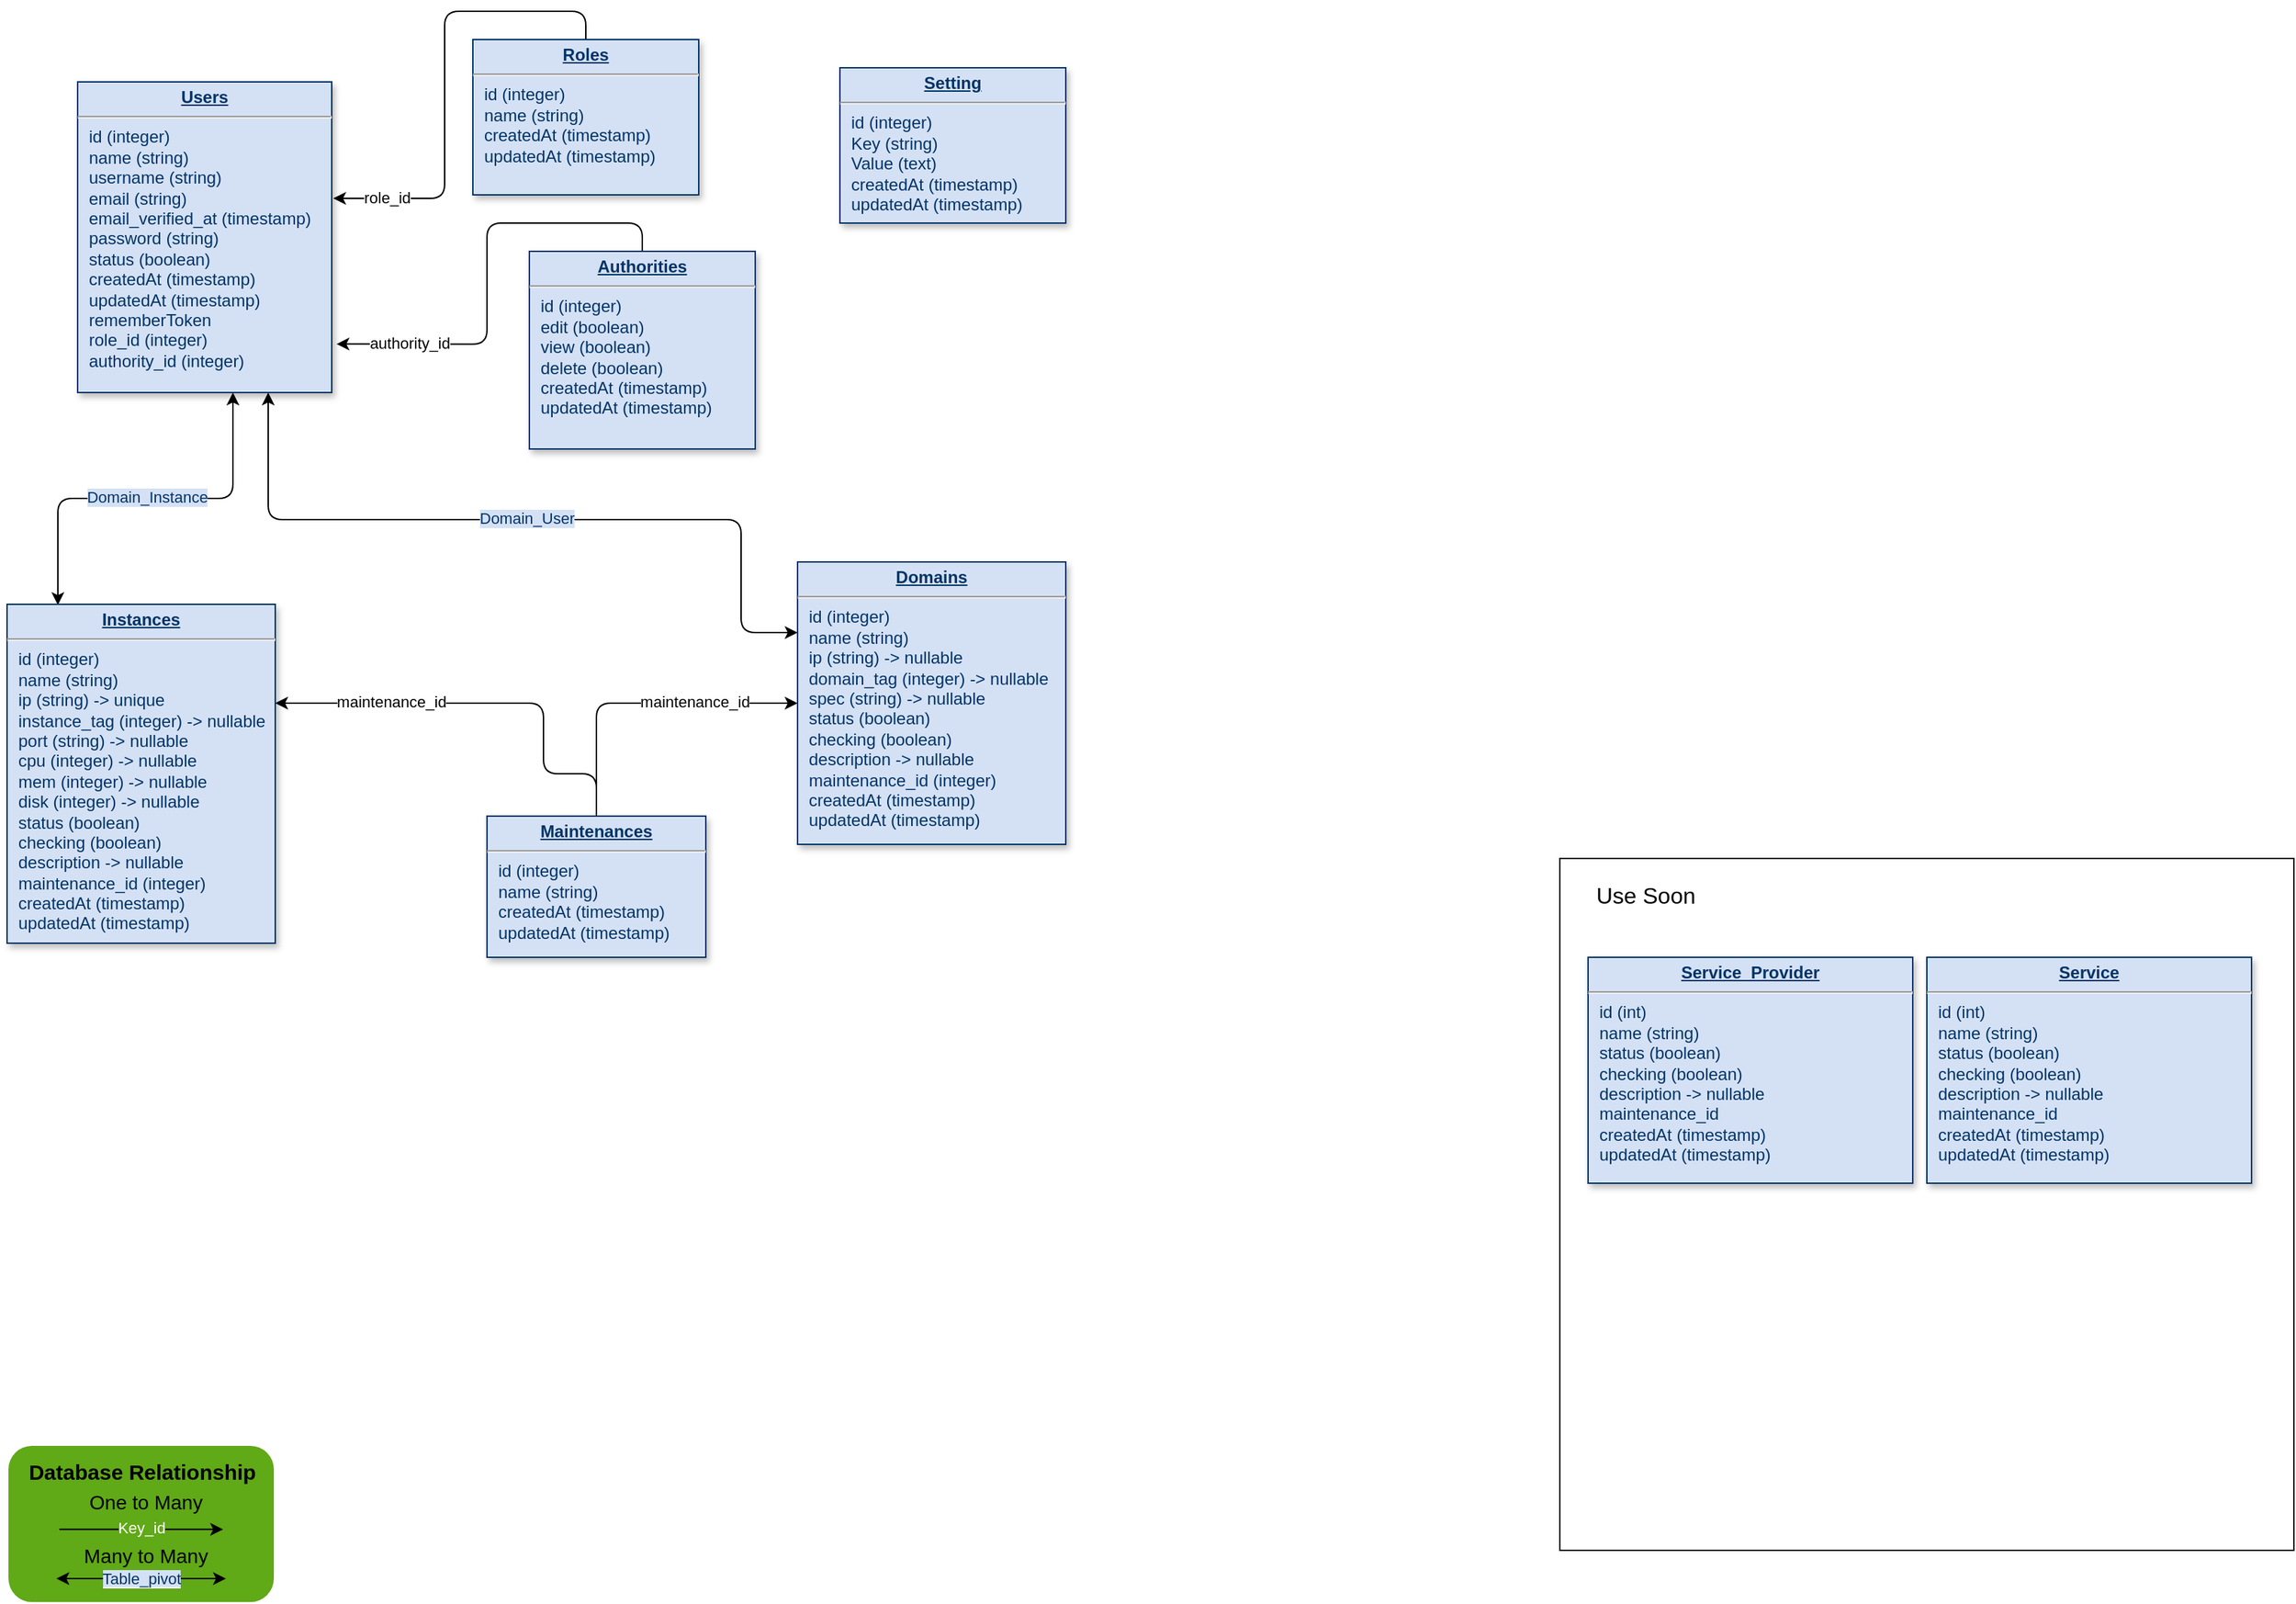 <mxfile>
    <diagram name="Page-1" id="efa7a0a1-bf9b-a30e-e6df-94a7791c09e9">
        <mxGraphModel dx="733" dy="570" grid="1" gridSize="10" guides="1" tooltips="1" connect="1" arrows="1" fold="1" page="1" pageScale="1" pageWidth="826" pageHeight="1169" background="none" math="0" shadow="0">
            <root>
                <mxCell id="0"/>
                <mxCell id="1" parent="0"/>
                <mxCell id="54" value="" style="whiteSpace=wrap;html=1;fontSize=14;fillColor=#60a917;fontColor=#ffffff;strokeColor=none;rounded=1;" parent="1" vertex="1">
                    <mxGeometry x="21" y="1036" width="188" height="110.59" as="geometry"/>
                </mxCell>
                <mxCell id="cfpsc6jXq1qX4nPtxx3e-117" style="edgeStyle=orthogonalEdgeStyle;orthogonalLoop=1;jettySize=auto;html=1;entryX=0.5;entryY=0;entryDx=0;entryDy=0;strokeColor=default;rounded=1;startArrow=classic;startFill=1;exitX=1.006;exitY=0.375;exitDx=0;exitDy=0;exitPerimeter=0;endArrow=none;endFill=0;" parent="1" source="22" target="28" edge="1">
                    <mxGeometry relative="1" as="geometry">
                        <mxPoint x="360" y="275" as="sourcePoint"/>
                        <Array as="points">
                            <mxPoint x="330" y="153"/>
                            <mxPoint x="330" y="20"/>
                            <mxPoint x="430" y="20"/>
                        </Array>
                    </mxGeometry>
                </mxCell>
                <mxCell id="31" value="role_id" style="edgeLabel;html=1;align=center;verticalAlign=middle;resizable=0;points=[];" parent="cfpsc6jXq1qX4nPtxx3e-117" vertex="1" connectable="0">
                    <mxGeometry x="-0.966" y="1" relative="1" as="geometry">
                        <mxPoint x="32" as="offset"/>
                    </mxGeometry>
                </mxCell>
                <mxCell id="50" style="edgeStyle=orthogonalEdgeStyle;html=1;entryX=0.5;entryY=0;entryDx=0;entryDy=0;fontSize=12;startArrow=classic;startFill=1;endArrow=none;endFill=0;exitX=1.019;exitY=0.844;exitDx=0;exitDy=0;exitPerimeter=0;" parent="1" source="22" target="46" edge="1">
                    <mxGeometry relative="1" as="geometry">
                        <Array as="points">
                            <mxPoint x="360" y="256"/>
                            <mxPoint x="360" y="170"/>
                            <mxPoint x="470" y="170"/>
                        </Array>
                    </mxGeometry>
                </mxCell>
                <mxCell id="51" value="authority_id" style="edgeLabel;html=1;align=center;verticalAlign=middle;resizable=0;points=[];fontSize=11;" parent="50" vertex="1" connectable="0">
                    <mxGeometry x="-0.715" y="-1" relative="1" as="geometry">
                        <mxPoint x="5" y="-2" as="offset"/>
                    </mxGeometry>
                </mxCell>
                <mxCell id="55" style="edgeStyle=orthogonalEdgeStyle;html=1;entryX=0.187;entryY=0.002;entryDx=0;entryDy=0;entryPerimeter=0;startArrow=classic;startFill=1;" edge="1" parent="1" source="22" target="cfpsc6jXq1qX4nPtxx3e-128">
                    <mxGeometry relative="1" as="geometry">
                        <Array as="points">
                            <mxPoint x="180" y="365"/>
                            <mxPoint x="56" y="365"/>
                            <mxPoint x="56" y="440"/>
                        </Array>
                    </mxGeometry>
                </mxCell>
                <mxCell id="59" value="Domain_Instance" style="edgeLabel;html=1;align=center;verticalAlign=middle;resizable=0;points=[];fontColor=#003366;labelBackgroundColor=#D4E1F5;labelBorderColor=none;" vertex="1" connectable="0" parent="55">
                    <mxGeometry x="0.091" y="2" relative="1" as="geometry">
                        <mxPoint x="14" y="-3" as="offset"/>
                    </mxGeometry>
                </mxCell>
                <mxCell id="56" style="edgeStyle=orthogonalEdgeStyle;html=1;entryX=0;entryY=0.25;entryDx=0;entryDy=0;exitX=0.75;exitY=1;exitDx=0;exitDy=0;elbow=vertical;startArrow=classic;startFill=1;" edge="1" parent="1" source="22" target="32">
                    <mxGeometry relative="1" as="geometry">
                        <Array as="points">
                            <mxPoint x="205" y="380"/>
                            <mxPoint x="540" y="380"/>
                            <mxPoint x="540" y="460"/>
                        </Array>
                    </mxGeometry>
                </mxCell>
                <mxCell id="58" value="Domain_User" style="edgeLabel;html=1;align=center;verticalAlign=middle;resizable=0;points=[];fontColor=#003366;labelBackgroundColor=#D4E1F5;" vertex="1" connectable="0" parent="56">
                    <mxGeometry x="0.042" y="1" relative="1" as="geometry">
                        <mxPoint x="-11" as="offset"/>
                    </mxGeometry>
                </mxCell>
                <mxCell id="22" value="&lt;p style=&quot;margin: 0px ; margin-top: 4px ; text-align: center ; text-decoration: underline&quot;&gt;&lt;strong&gt;Users&lt;/strong&gt;&lt;/p&gt;&lt;hr&gt;&lt;p style=&quot;margin: 0px ; margin-left: 8px&quot;&gt;id (integer)&lt;/p&gt;&lt;p style=&quot;margin: 0px ; margin-left: 8px&quot;&gt;name (string)&lt;/p&gt;&lt;p style=&quot;margin: 0px ; margin-left: 8px&quot;&gt;username (string)&lt;/p&gt;&lt;p style=&quot;margin: 0px ; margin-left: 8px&quot;&gt;email (string)&lt;/p&gt;&lt;p style=&quot;margin: 0px ; margin-left: 8px&quot;&gt;email_verified_at (timestamp)&lt;/p&gt;&lt;p style=&quot;margin: 0px ; margin-left: 8px&quot;&gt;password (string)&lt;/p&gt;&lt;p style=&quot;margin: 0px ; margin-left: 8px&quot;&gt;status (boolean)&lt;/p&gt;&lt;p style=&quot;margin: 0px ; margin-left: 8px&quot;&gt;createdAt (timestamp)&lt;/p&gt;&lt;p style=&quot;margin: 0px ; margin-left: 8px&quot;&gt;updatedAt (timestamp)&lt;/p&gt;&lt;p style=&quot;margin: 0px ; margin-left: 8px&quot;&gt;rememberToken&lt;/p&gt;&lt;p style=&quot;margin: 0px ; margin-left: 8px&quot;&gt;role_id (integer)&lt;/p&gt;&lt;p style=&quot;margin: 0px ; margin-left: 8px&quot;&gt;authority_id (integer)&lt;/p&gt;" style="verticalAlign=top;align=left;overflow=fill;fontSize=12;fontFamily=Helvetica;html=1;strokeColor=#003366;shadow=1;fillColor=#D4E1F5;fontColor=#003366" parent="1" vertex="1">
                    <mxGeometry x="70" y="70" width="180" height="220" as="geometry"/>
                </mxCell>
                <mxCell id="28" value="&lt;p style=&quot;margin: 0px ; margin-top: 4px ; text-align: center ; text-decoration: underline&quot;&gt;&lt;strong&gt;Roles&lt;/strong&gt;&lt;/p&gt;&lt;hr&gt;&lt;p style=&quot;margin: 0px ; margin-left: 8px&quot;&gt;id (integer)&lt;/p&gt;&lt;p style=&quot;margin: 0px ; margin-left: 8px&quot;&gt;name (string)&lt;/p&gt;&lt;p style=&quot;margin: 0px 0px 0px 8px&quot;&gt;createdAt (timestamp)&lt;/p&gt;&lt;p style=&quot;margin: 0px 0px 0px 8px&quot;&gt;updatedAt (timestamp)&lt;/p&gt;" style="verticalAlign=top;align=left;overflow=fill;fontSize=12;fontFamily=Helvetica;html=1;strokeColor=#003366;shadow=1;fillColor=#D4E1F5;fontColor=#003366" parent="1" vertex="1">
                    <mxGeometry x="350" y="40" width="160" height="110" as="geometry"/>
                </mxCell>
                <mxCell id="cfpsc6jXq1qX4nPtxx3e-124" value="&lt;span style=&quot;background-color: rgb(212 , 225 , 245)&quot;&gt;&lt;font color=&quot;#003366&quot;&gt;Table_pivot&lt;/font&gt;&lt;/span&gt;" style="endArrow=classic;startArrow=classic;html=1;rounded=1;strokeColor=default;curved=1;startSize=6;" parent="1" edge="1">
                    <mxGeometry width="50" height="50" relative="1" as="geometry">
                        <mxPoint x="55" y="1130" as="sourcePoint"/>
                        <mxPoint x="175" y="1130" as="targetPoint"/>
                        <mxPoint as="offset"/>
                    </mxGeometry>
                </mxCell>
                <mxCell id="cfpsc6jXq1qX4nPtxx3e-125" value="Many to Many" style="edgeLabel;html=1;align=center;verticalAlign=middle;resizable=0;points=[];labelBackgroundColor=none;fontSize=14;" parent="cfpsc6jXq1qX4nPtxx3e-124" vertex="1" connectable="0">
                    <mxGeometry x="0.384" y="-1" relative="1" as="geometry">
                        <mxPoint x="-20" y="-17" as="offset"/>
                    </mxGeometry>
                </mxCell>
                <mxCell id="37" value="" style="rounded=0;whiteSpace=wrap;html=1;fillColor=none;" parent="1" vertex="1">
                    <mxGeometry x="1120" y="620" width="520" height="490" as="geometry"/>
                </mxCell>
                <mxCell id="cfpsc6jXq1qX4nPtxx3e-126" value="" style="endArrow=classic;startArrow=none;html=1;rounded=1;strokeColor=default;curved=1;startFill=0;fontColor=#FFFFFF;" parent="1" edge="1">
                    <mxGeometry width="50" height="50" relative="1" as="geometry">
                        <mxPoint x="57" y="1095.13" as="sourcePoint"/>
                        <mxPoint x="173" y="1095.13" as="targetPoint"/>
                    </mxGeometry>
                </mxCell>
                <mxCell id="cfpsc6jXq1qX4nPtxx3e-127" value="&lt;font style=&quot;font-size: 14px&quot;&gt;One to Many&lt;/font&gt;" style="edgeLabel;html=1;align=center;verticalAlign=middle;resizable=0;points=[];labelBackgroundColor=none;" parent="cfpsc6jXq1qX4nPtxx3e-126" vertex="1" connectable="0">
                    <mxGeometry x="0.384" y="-1" relative="1" as="geometry">
                        <mxPoint x="-20" y="-20" as="offset"/>
                    </mxGeometry>
                </mxCell>
                <mxCell id="60" value="&lt;font style=&quot;font-size: 11px&quot;&gt;Key_id&lt;/font&gt;" style="edgeLabel;html=1;align=center;verticalAlign=middle;resizable=0;points=[];fontSize=14;fontColor=#FFFFFF;labelBackgroundColor=#60A917;" vertex="1" connectable="0" parent="cfpsc6jXq1qX4nPtxx3e-126">
                    <mxGeometry x="-0.299" y="-1" relative="1" as="geometry">
                        <mxPoint x="17" y="-3" as="offset"/>
                    </mxGeometry>
                </mxCell>
                <mxCell id="42" style="edgeStyle=orthogonalEdgeStyle;html=1;fontSize=16;startArrow=classic;startFill=1;entryX=0.5;entryY=0;entryDx=0;entryDy=0;endArrow=none;endFill=0;" parent="1" source="cfpsc6jXq1qX4nPtxx3e-128" target="40" edge="1">
                    <mxGeometry relative="1" as="geometry">
                        <mxPoint x="270" y="480.952" as="targetPoint"/>
                        <Array as="points">
                            <mxPoint x="400" y="510"/>
                            <mxPoint x="400" y="560"/>
                            <mxPoint x="438" y="560"/>
                        </Array>
                    </mxGeometry>
                </mxCell>
                <mxCell id="44" value="maintenance_id" style="edgeLabel;html=1;align=center;verticalAlign=middle;resizable=0;points=[];fontSize=11;" parent="42" vertex="1" connectable="0">
                    <mxGeometry x="-0.588" y="-2" relative="1" as="geometry">
                        <mxPoint x="18" y="-3" as="offset"/>
                    </mxGeometry>
                </mxCell>
                <object label="&lt;p style=&quot;margin: 0px ; margin-top: 4px ; text-align: center ; text-decoration: underline&quot;&gt;&lt;strong&gt;Instances&lt;/strong&gt;&lt;/p&gt;&lt;hr&gt;&lt;p style=&quot;margin: 0px ; margin-left: 8px&quot;&gt;id (integer)&lt;/p&gt;&lt;p style=&quot;margin: 0px ; margin-left: 8px&quot;&gt;name (string)&lt;/p&gt;&lt;p style=&quot;margin: 0px ; margin-left: 8px&quot;&gt;ip (string) -&amp;gt; unique&lt;/p&gt;&lt;p style=&quot;margin: 0px ; margin-left: 8px&quot;&gt;instance_tag (integer) -&amp;gt; nullable&lt;/p&gt;&lt;p style=&quot;margin: 0px ; margin-left: 8px&quot;&gt;port (string) -&amp;gt; nullable&lt;/p&gt;&lt;p style=&quot;margin: 0px ; margin-left: 8px&quot;&gt;cpu (integer) -&amp;gt; nullable&lt;/p&gt;&lt;p style=&quot;margin: 0px ; margin-left: 8px&quot;&gt;mem (integer) -&amp;gt; nullable&lt;span&gt;&lt;br&gt;&lt;/span&gt;&lt;/p&gt;&lt;p style=&quot;margin: 0px ; margin-left: 8px&quot;&gt;disk (integer) -&amp;gt; nullable&lt;br&gt;&lt;/p&gt;&lt;p style=&quot;margin: 0px ; margin-left: 8px&quot;&gt;status (boolean)&lt;/p&gt;&lt;p style=&quot;margin: 0px ; margin-left: 8px&quot;&gt;checking (boolean)&lt;/p&gt;&lt;p style=&quot;margin: 0px ; margin-left: 8px&quot;&gt;description -&amp;gt; nullable&lt;/p&gt;&lt;p style=&quot;margin: 0px ; margin-left: 8px&quot;&gt;maintenance_id (integer)&lt;/p&gt;&lt;p style=&quot;margin: 0px ; margin-left: 8px&quot;&gt;&lt;span&gt;createdAt (timestamp)&lt;/span&gt;&lt;br&gt;&lt;/p&gt;&lt;p style=&quot;margin: 0px ; margin-left: 8px&quot;&gt;updatedAt (timestamp)&lt;/p&gt;" hedietLinkedDataV1_path=".." id="cfpsc6jXq1qX4nPtxx3e-128">
                    <mxCell style="verticalAlign=top;align=left;overflow=fill;fontSize=12;fontFamily=Helvetica;html=1;strokeColor=#003366;shadow=1;fillColor=#D4E1F5;fontColor=#003366;" parent="1" vertex="1">
                        <mxGeometry x="20" y="440" width="190" height="240" as="geometry"/>
                    </mxCell>
                </object>
                <mxCell id="43" style="edgeStyle=orthogonalEdgeStyle;html=1;exitX=0;exitY=0.5;exitDx=0;exitDy=0;entryX=0.5;entryY=0;entryDx=0;entryDy=0;fontSize=16;startArrow=classic;startFill=1;endArrow=none;endFill=0;" parent="1" source="32" target="40" edge="1">
                    <mxGeometry relative="1" as="geometry">
                        <Array as="points">
                            <mxPoint x="437" y="510"/>
                        </Array>
                    </mxGeometry>
                </mxCell>
                <mxCell id="45" value="&lt;span style=&quot;font-size: 11px;&quot;&gt;maintenance_id&lt;/span&gt;" style="edgeLabel;html=1;align=center;verticalAlign=middle;resizable=0;points=[];fontSize=11;" parent="43" vertex="1" connectable="0">
                    <mxGeometry x="-0.624" y="1" relative="1" as="geometry">
                        <mxPoint x="-31" y="-2" as="offset"/>
                    </mxGeometry>
                </mxCell>
                <mxCell id="32" value="&lt;p style=&quot;margin: 0px ; margin-top: 4px ; text-align: center ; text-decoration: underline&quot;&gt;&lt;strong&gt;Domains&lt;/strong&gt;&lt;/p&gt;&lt;hr&gt;&lt;p style=&quot;margin: 0px ; margin-left: 8px&quot;&gt;id (integer)&lt;/p&gt;&lt;p style=&quot;margin: 0px ; margin-left: 8px&quot;&gt;name (string)&lt;/p&gt;&lt;p style=&quot;margin: 0px ; margin-left: 8px&quot;&gt;ip (string) -&amp;gt; nullable&lt;/p&gt;&lt;p style=&quot;margin: 0px ; margin-left: 8px&quot;&gt;domain_tag (integer) -&amp;gt; nullable&lt;/p&gt;&lt;p style=&quot;margin: 0px ; margin-left: 8px&quot;&gt;spec (string) -&amp;gt; nullable&lt;/p&gt;&lt;p style=&quot;margin: 0px ; margin-left: 8px&quot;&gt;status (boolean)&lt;/p&gt;&lt;p style=&quot;margin: 0px ; margin-left: 8px&quot;&gt;checking (boolean)&lt;br&gt;&lt;/p&gt;&lt;p style=&quot;margin: 0px ; margin-left: 8px&quot;&gt;description -&amp;gt; nullable&lt;/p&gt;&lt;p style=&quot;margin: 0px ; margin-left: 8px&quot;&gt;maintenance_id (integer)&lt;/p&gt;&lt;p style=&quot;margin: 0px ; margin-left: 8px&quot;&gt;&lt;span&gt;createdAt (timestamp)&lt;/span&gt;&lt;br&gt;&lt;/p&gt;&lt;p style=&quot;margin: 0px ; margin-left: 8px&quot;&gt;updatedAt (timestamp)&lt;/p&gt;" style="verticalAlign=top;align=left;overflow=fill;fontSize=12;fontFamily=Helvetica;html=1;strokeColor=#003366;shadow=1;fillColor=#D4E1F5;fontColor=#003366" parent="1" vertex="1">
                    <mxGeometry x="580" y="410" width="190" height="200" as="geometry"/>
                </mxCell>
                <object label="&lt;p style=&quot;margin: 0px ; margin-top: 4px ; text-align: center ; text-decoration: underline&quot;&gt;&lt;strong&gt;Service&lt;/strong&gt;&lt;/p&gt;&lt;hr&gt;&lt;p style=&quot;margin: 0px ; margin-left: 8px&quot;&gt;id (int)&lt;/p&gt;&lt;p style=&quot;margin: 0px ; margin-left: 8px&quot;&gt;name (string)&lt;/p&gt;&lt;p style=&quot;margin: 0px ; margin-left: 8px&quot;&gt;&lt;span&gt;status (boolean)&lt;/span&gt;&lt;br&gt;&lt;/p&gt;&lt;p style=&quot;margin: 0px ; margin-left: 8px&quot;&gt;checking (boolean)&lt;/p&gt;&lt;p style=&quot;margin: 0px ; margin-left: 8px&quot;&gt;description -&amp;gt; nullable&lt;/p&gt;&lt;p style=&quot;margin: 0px ; margin-left: 8px&quot;&gt;maintenance_id&lt;/p&gt;&lt;p style=&quot;margin: 0px ; margin-left: 8px&quot;&gt;&lt;span&gt;createdAt (timestamp)&lt;/span&gt;&lt;br&gt;&lt;/p&gt;&lt;p style=&quot;margin: 0px ; margin-left: 8px&quot;&gt;updatedAt (timestamp)&lt;/p&gt;" hedietLinkedDataV1_path=".." id="35">
                    <mxCell style="verticalAlign=top;align=left;overflow=fill;fontSize=12;fontFamily=Helvetica;html=1;strokeColor=#003366;shadow=1;fillColor=#D4E1F5;fontColor=#003366" parent="1" vertex="1">
                        <mxGeometry x="1380" y="690" width="230" height="160" as="geometry"/>
                    </mxCell>
                </object>
                <object label="&lt;p style=&quot;margin: 0px ; margin-top: 4px ; text-align: center ; text-decoration: underline&quot;&gt;&lt;strong&gt;Service_Provider&lt;/strong&gt;&lt;/p&gt;&lt;hr&gt;&lt;p style=&quot;margin: 0px ; margin-left: 8px&quot;&gt;id (int)&lt;/p&gt;&lt;p style=&quot;margin: 0px ; margin-left: 8px&quot;&gt;name (string)&lt;/p&gt;&lt;p style=&quot;margin: 0px ; margin-left: 8px&quot;&gt;&lt;span&gt;status (boolean)&lt;/span&gt;&lt;br&gt;&lt;/p&gt;&lt;p style=&quot;margin: 0px ; margin-left: 8px&quot;&gt;checking (boolean)&lt;/p&gt;&lt;p style=&quot;margin: 0px ; margin-left: 8px&quot;&gt;description -&amp;gt; nullable&lt;/p&gt;&lt;p style=&quot;margin: 0px ; margin-left: 8px&quot;&gt;maintenance_id&lt;/p&gt;&lt;p style=&quot;margin: 0px ; margin-left: 8px&quot;&gt;&lt;span&gt;createdAt (timestamp)&lt;/span&gt;&lt;br&gt;&lt;/p&gt;&lt;p style=&quot;margin: 0px ; margin-left: 8px&quot;&gt;updatedAt (timestamp)&lt;/p&gt;" hedietLinkedDataV1_path=".." id="36">
                    <mxCell style="verticalAlign=top;align=left;overflow=fill;fontSize=12;fontFamily=Helvetica;html=1;strokeColor=#003366;shadow=1;fillColor=#D4E1F5;fontColor=#003366" parent="1" vertex="1">
                        <mxGeometry x="1140" y="690" width="230" height="160" as="geometry"/>
                    </mxCell>
                </object>
                <mxCell id="38" value="&lt;font style=&quot;font-size: 16px&quot;&gt;Use Soon&lt;/font&gt;" style="text;html=1;strokeColor=none;fillColor=none;align=center;verticalAlign=middle;whiteSpace=wrap;rounded=0;" parent="1" vertex="1">
                    <mxGeometry x="1122" y="631" width="118" height="30" as="geometry"/>
                </mxCell>
                <object label="&lt;p style=&quot;margin: 0px ; margin-top: 4px ; text-align: center ; text-decoration: underline&quot;&gt;&lt;strong&gt;Maintenances&lt;/strong&gt;&lt;/p&gt;&lt;hr&gt;&lt;p style=&quot;margin: 0px ; margin-left: 8px&quot;&gt;id (integer)&lt;/p&gt;&lt;p style=&quot;margin: 0px ; margin-left: 8px&quot;&gt;name (string)&lt;/p&gt;&lt;p style=&quot;margin: 0px ; margin-left: 8px&quot;&gt;&lt;span&gt;createdAt (timestamp)&lt;/span&gt;&lt;br&gt;&lt;/p&gt;&lt;p style=&quot;margin: 0px ; margin-left: 8px&quot;&gt;updatedAt (timestamp)&lt;/p&gt;" hedietLinkedDataV1_path=".." id="40">
                    <mxCell style="verticalAlign=top;align=left;overflow=fill;fontSize=12;fontFamily=Helvetica;html=1;strokeColor=#003366;shadow=1;fillColor=#D4E1F5;fontColor=#003366" parent="1" vertex="1">
                        <mxGeometry x="360" y="590" width="155" height="100" as="geometry"/>
                    </mxCell>
                </object>
                <mxCell id="46" value="&lt;p style=&quot;margin: 0px ; margin-top: 4px ; text-align: center ; text-decoration: underline&quot;&gt;&lt;b&gt;Authorities&lt;/b&gt;&lt;/p&gt;&lt;hr&gt;&lt;p style=&quot;margin: 0px ; margin-left: 8px&quot;&gt;id (integer)&lt;/p&gt;&lt;p style=&quot;margin: 0px ; margin-left: 8px&quot;&gt;&lt;span&gt;edit (boolean)&lt;/span&gt;&lt;br&gt;&lt;/p&gt;&lt;p style=&quot;margin: 0px ; margin-left: 8px&quot;&gt;view (boolean)&lt;/p&gt;&lt;p style=&quot;margin: 0px ; margin-left: 8px&quot;&gt;delete (boolean)&lt;/p&gt;&lt;p style=&quot;margin: 0px 0px 0px 8px&quot;&gt;createdAt (timestamp)&lt;/p&gt;&lt;p style=&quot;margin: 0px 0px 0px 8px&quot;&gt;updatedAt (timestamp)&lt;/p&gt;&lt;span style=&quot;color: rgba(0 , 0 , 0 , 0) ; font-family: monospace ; font-size: 0px&quot;&gt;%3CmxGraphModel%3E%3Croot%3E%3CmxCell%20id%3D%220%22%2F%3E%3CmxCell%20id%3D%221%22%20parent%3D%220%22%2F%3E%3CmxCell%20id%3D%222%22%20value%3D%22%26lt%3Bp%20style%3D%26quot%3Bmargin%3A%200px%20%3B%20margin-top%3A%204px%20%3B%20text-align%3A%20center%20%3B%20text-decoration%3A%20underline%26quot%3B%26gt%3B%26lt%3Bstrong%26gt%3Broles%26lt%3B%2Fstrong%26gt%3B%26lt%3B%2Fp%26gt%3B%26lt%3Bhr%26gt%3B%26lt%3Bp%20style%3D%26quot%3Bmargin%3A%200px%20%3B%20margin-left%3A%208px%26quot%3B%26gt%3Bid%20(integer)%26lt%3B%2Fp%26gt%3B%26lt%3Bp%20style%3D%26quot%3Bmargin%3A%200px%20%3B%20margin-left%3A%208px%26quot%3B%26gt%3Bname%20(string)%26lt%3B%2Fp%26gt%3B%26lt%3Bp%20style%3D%26quot%3Bmargin%3A%200px%200px%200px%208px%26quot%3B%26gt%3BcreatedAt%20(timestamp)%26lt%3B%2Fp%26gt%3B%26lt%3Bp%20style%3D%26quot%3Bmargin%3A%200px%200px%200px%208px%26quot%3B%26gt%3BupdatedAt%20(timestamp)%26lt%3B%2Fp%26gt%3B%22%20style%3D%22verticalAlign%3Dtop%3Balign%3Dleft%3Boverflow%3Dfill%3BfontSize%3D12%3BfontFamily%3DHelvetica%3Bhtml%3D1%3BstrokeColor%3D%23003366%3Bshadow%3D1%3BfillColor%3D%23D4E1F5%3BfontColor%3D%23003366%22%20vertex%3D%221%22%20parent%3D%221%22%3E%3CmxGeometry%20x%3D%22390%22%20y%3D%22140%22%20width%3D%22160%22%20height%3D%22110%22%20as%3D%22geometry%22%2F%3E%3C%2FmxCell%3E%3C%2Froot%3E%3C%2FmxGraphModel%3E&lt;/span&gt;" style="verticalAlign=top;align=left;overflow=fill;fontSize=12;fontFamily=Helvetica;html=1;strokeColor=#003366;shadow=1;fillColor=#D4E1F5;fontColor=#003366" parent="1" vertex="1">
                    <mxGeometry x="390" y="190" width="160" height="140" as="geometry"/>
                </mxCell>
                <mxCell id="52" value="Database Relationship&amp;nbsp;" style="text;whiteSpace=wrap;html=1;fontSize=15;align=center;verticalAlign=middle;fontStyle=1" parent="1" vertex="1">
                    <mxGeometry x="32" y="1039" width="172" height="30" as="geometry"/>
                </mxCell>
                <mxCell id="62" value="&lt;p style=&quot;margin: 0px ; margin-top: 4px ; text-align: center ; text-decoration: underline&quot;&gt;&lt;b&gt;Setting&lt;/b&gt;&lt;/p&gt;&lt;hr&gt;&lt;p style=&quot;margin: 0px ; margin-left: 8px&quot;&gt;id (integer)&lt;/p&gt;&lt;p style=&quot;margin: 0px ; margin-left: 8px&quot;&gt;&lt;span&gt;Key (string)&lt;/span&gt;&lt;br&gt;&lt;/p&gt;&lt;p style=&quot;margin: 0px ; margin-left: 8px&quot;&gt;Value (text)&lt;/p&gt;&lt;p style=&quot;margin: 0px 0px 0px 8px&quot;&gt;createdAt (timestamp)&lt;/p&gt;&lt;p style=&quot;margin: 0px 0px 0px 8px&quot;&gt;updatedAt (timestamp)&lt;/p&gt;&lt;span style=&quot;color: rgba(0 , 0 , 0 , 0) ; font-family: monospace ; font-size: 0px&quot;&gt;%3CmxGraphModel%3E%3Croot%3E%3CmxCell%20id%3D%220%22%2F%3E%3CmxCell%20id%3D%221%22%20parent%3D%220%22%2F%3E%3CmxCell%20id%3D%222%22%20value%3D%22%26lt%3Bp%20style%3D%26quot%3Bmargin%3A%200px%20%3B%20margin-top%3A%204px%20%3B%20text-align%3A%20center%20%3B%20text-decoration%3A%20underline%26quot%3B%26gt%3B%26lt%3Bstrong%26gt%3Broles%26lt%3B%2Fstrong%26gt%3B%26lt%3B%2Fp%26gt%3B%26lt%3Bhr%26gt%3B%26lt%3Bp%20style%3D%26quot%3Bmargin%3A%200px%20%3B%20margin-left%3A%208px%26quot%3B%26gt%3Bid%20(integer)%26lt%3B%2Fp%26gt%3B%26lt%3Bp%20style%3D%26quot%3Bmargin%3A%200px%20%3B%20margin-left%3A%208px%26quot%3B%26gt%3Bname%20(string)%26lt%3B%2Fp%26gt%3B%26lt%3Bp%20style%3D%26quot%3Bmargin%3A%200px%200px%200px%208px%26quot%3B%26gt%3BcreatedAt%20(timestamp)%26lt%3B%2Fp%26gt%3B%26lt%3Bp%20style%3D%26quot%3Bmargin%3A%200px%200px%200px%208px%26quot%3B%26gt%3BupdatedAt%20(timestamp)%26lt%3B%2Fp%26gt%3B%22%20style%3D%22verticalAlign%3Dtop%3Balign%3Dleft%3Boverflow%3Dfill%3BfontSize%3D12%3BfontFamily%3DHelvetica%3Bhtml%3D1%3BstrokeColor%3D%23003366%3Bshadow%3D1%3BfillColor%3D%23D4E1F5%3BfontColor%3D%23003366%22%20vertex%3D%221%22%20parent%3D%221%22%3E%3CmxGeometry%20x%3D%22390%22%20y%3D%22140%22%20width%3D%22160%22%20height%3D%22110%22%20as%3D%22geometry%22%2F%3E%3C%2FmxCell%3E%3C%2Froot%3E%3C%2FmxGraphModel%3E&lt;/span&gt;" style="verticalAlign=top;align=left;overflow=fill;fontSize=12;fontFamily=Helvetica;html=1;strokeColor=#003366;shadow=1;fillColor=#D4E1F5;fontColor=#003366" vertex="1" parent="1">
                    <mxGeometry x="610" y="60" width="160" height="110" as="geometry"/>
                </mxCell>
            </root>
        </mxGraphModel>
    </diagram>
</mxfile>
